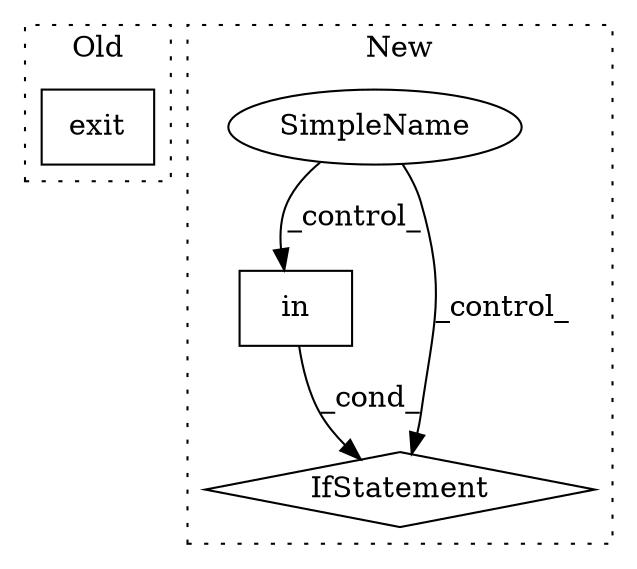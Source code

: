digraph G {
subgraph cluster0 {
1 [label="exit" a="32" s="698,704" l="5,1" shape="box"];
label = "Old";
style="dotted";
}
subgraph cluster1 {
2 [label="in" a="105" s="943" l="17" shape="box"];
3 [label="IfStatement" a="25" s="935,960" l="8,2" shape="diamond"];
4 [label="SimpleName" a="42" s="" l="" shape="ellipse"];
label = "New";
style="dotted";
}
2 -> 3 [label="_cond_"];
4 -> 3 [label="_control_"];
4 -> 2 [label="_control_"];
}